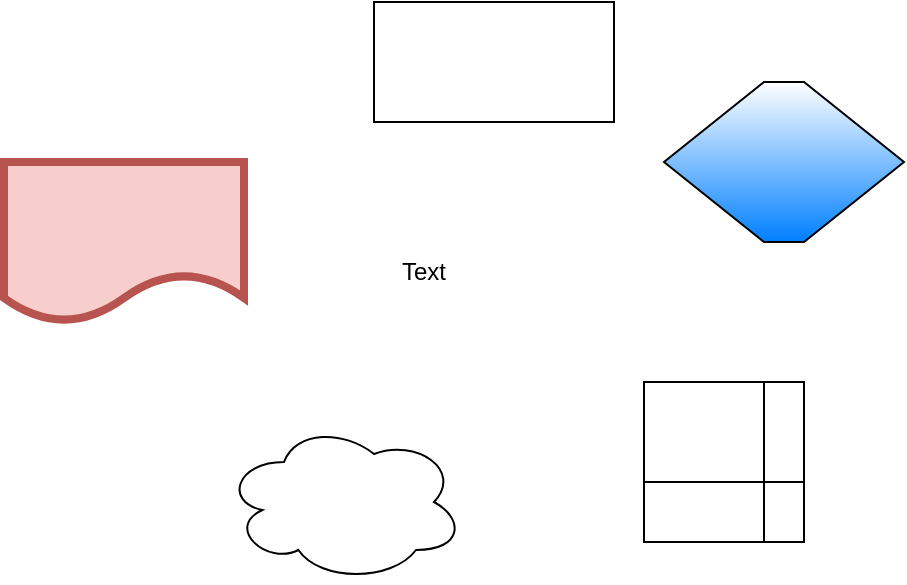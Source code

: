 <mxfile version="26.0.10">
  <diagram name="Page-1" id="RcOKMXmSXY38wVXVUbWZ">
    <mxGraphModel dx="1434" dy="820" grid="1" gridSize="10" guides="1" tooltips="1" connect="1" arrows="1" fold="1" page="1" pageScale="1" pageWidth="850" pageHeight="1100" math="0" shadow="0">
      <root>
        <mxCell id="0" />
        <mxCell id="1" parent="0" />
        <mxCell id="a3aAcTay7IQL0HMc1bYx-1" value="" style="rounded=0;whiteSpace=wrap;html=1;" vertex="1" parent="1">
          <mxGeometry x="305" y="50" width="120" height="60" as="geometry" />
        </mxCell>
        <mxCell id="a3aAcTay7IQL0HMc1bYx-2" value="" style="shape=document;whiteSpace=wrap;html=1;boundedLbl=1;fillColor=#f8cecc;strokeColor=#b85450;strokeWidth=4;" vertex="1" parent="1">
          <mxGeometry x="120" y="130" width="120" height="80" as="geometry" />
        </mxCell>
        <mxCell id="a3aAcTay7IQL0HMc1bYx-3" value="Text" style="text;html=1;align=center;verticalAlign=middle;whiteSpace=wrap;rounded=0;" vertex="1" parent="1">
          <mxGeometry x="300" y="170" width="60" height="30" as="geometry" />
        </mxCell>
        <mxCell id="a3aAcTay7IQL0HMc1bYx-4" value="" style="shape=internalStorage;whiteSpace=wrap;html=1;backgroundOutline=1;dx=60;dy=50;gradientColor=none;" vertex="1" parent="1">
          <mxGeometry x="440" y="240" width="80" height="80" as="geometry" />
        </mxCell>
        <mxCell id="a3aAcTay7IQL0HMc1bYx-5" value="" style="ellipse;shape=cloud;whiteSpace=wrap;html=1;" vertex="1" parent="1">
          <mxGeometry x="230" y="260" width="120" height="80" as="geometry" />
        </mxCell>
        <mxCell id="a3aAcTay7IQL0HMc1bYx-6" value="" style="shape=hexagon;perimeter=hexagonPerimeter2;whiteSpace=wrap;html=1;fixedSize=1;size=50;gradientColor=#007FFF;" vertex="1" parent="1">
          <mxGeometry x="450" y="90" width="120" height="80" as="geometry" />
        </mxCell>
      </root>
    </mxGraphModel>
  </diagram>
</mxfile>
